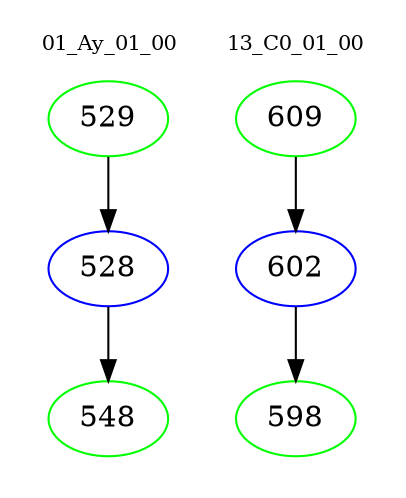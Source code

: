 digraph{
subgraph cluster_0 {
color = white
label = "01_Ay_01_00";
fontsize=10;
T0_529 [label="529", color="green"]
T0_529 -> T0_528 [color="black"]
T0_528 [label="528", color="blue"]
T0_528 -> T0_548 [color="black"]
T0_548 [label="548", color="green"]
}
subgraph cluster_1 {
color = white
label = "13_C0_01_00";
fontsize=10;
T1_609 [label="609", color="green"]
T1_609 -> T1_602 [color="black"]
T1_602 [label="602", color="blue"]
T1_602 -> T1_598 [color="black"]
T1_598 [label="598", color="green"]
}
}
